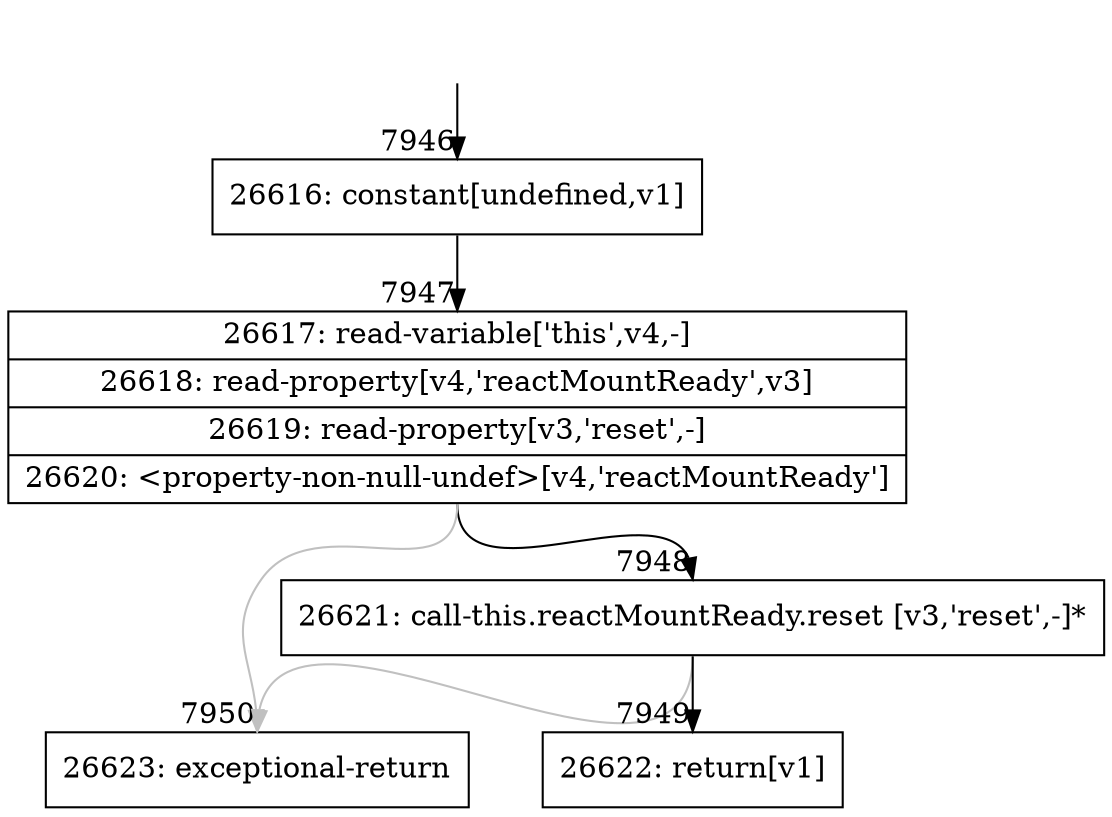 digraph {
rankdir="TD"
BB_entry571[shape=none,label=""];
BB_entry571 -> BB7946 [tailport=s, headport=n, headlabel="    7946"]
BB7946 [shape=record label="{26616: constant[undefined,v1]}" ] 
BB7946 -> BB7947 [tailport=s, headport=n, headlabel="      7947"]
BB7947 [shape=record label="{26617: read-variable['this',v4,-]|26618: read-property[v4,'reactMountReady',v3]|26619: read-property[v3,'reset',-]|26620: \<property-non-null-undef\>[v4,'reactMountReady']}" ] 
BB7947 -> BB7948 [tailport=s, headport=n, headlabel="      7948"]
BB7947 -> BB7950 [tailport=s, headport=n, color=gray, headlabel="      7950"]
BB7948 [shape=record label="{26621: call-this.reactMountReady.reset [v3,'reset',-]*}" ] 
BB7948 -> BB7949 [tailport=s, headport=n, headlabel="      7949"]
BB7948 -> BB7950 [tailport=s, headport=n, color=gray]
BB7949 [shape=record label="{26622: return[v1]}" ] 
BB7950 [shape=record label="{26623: exceptional-return}" ] 
//#$~ 13952
}
